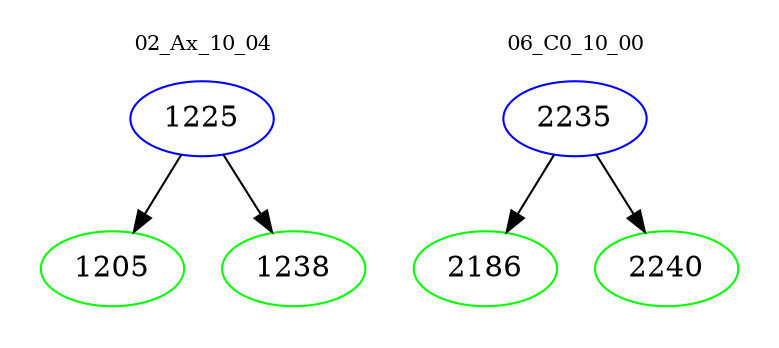 digraph{
subgraph cluster_0 {
color = white
label = "02_Ax_10_04";
fontsize=10;
T0_1225 [label="1225", color="blue"]
T0_1225 -> T0_1205 [color="black"]
T0_1205 [label="1205", color="green"]
T0_1225 -> T0_1238 [color="black"]
T0_1238 [label="1238", color="green"]
}
subgraph cluster_1 {
color = white
label = "06_C0_10_00";
fontsize=10;
T1_2235 [label="2235", color="blue"]
T1_2235 -> T1_2186 [color="black"]
T1_2186 [label="2186", color="green"]
T1_2235 -> T1_2240 [color="black"]
T1_2240 [label="2240", color="green"]
}
}
